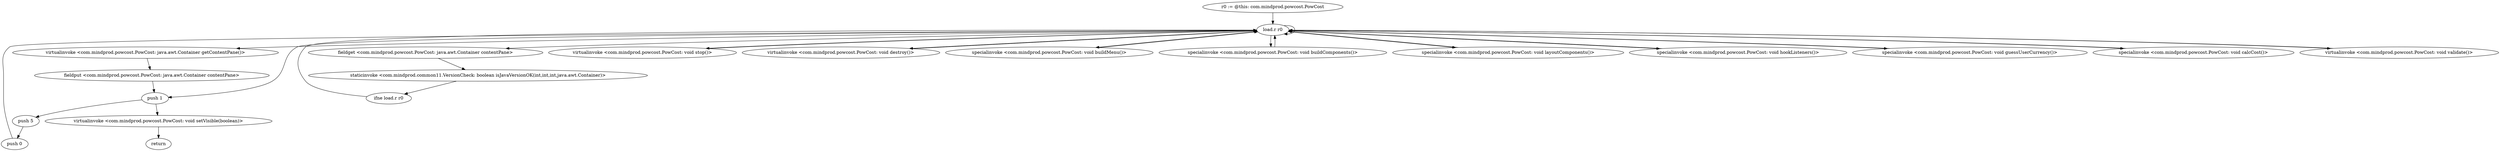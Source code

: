 digraph "" {
    "r0 := @this: com.mindprod.powcost.PowCost"
    "load.r r0"
    "r0 := @this: com.mindprod.powcost.PowCost"->"load.r r0";
    "load.r r0"->"load.r r0";
    "virtualinvoke <com.mindprod.powcost.PowCost: java.awt.Container getContentPane()>"
    "load.r r0"->"virtualinvoke <com.mindprod.powcost.PowCost: java.awt.Container getContentPane()>";
    "fieldput <com.mindprod.powcost.PowCost: java.awt.Container contentPane>"
    "virtualinvoke <com.mindprod.powcost.PowCost: java.awt.Container getContentPane()>"->"fieldput <com.mindprod.powcost.PowCost: java.awt.Container contentPane>";
    "push 1"
    "fieldput <com.mindprod.powcost.PowCost: java.awt.Container contentPane>"->"push 1";
    "push 5"
    "push 1"->"push 5";
    "push 0"
    "push 5"->"push 0";
    "push 0"->"load.r r0";
    "fieldget <com.mindprod.powcost.PowCost: java.awt.Container contentPane>"
    "load.r r0"->"fieldget <com.mindprod.powcost.PowCost: java.awt.Container contentPane>";
    "staticinvoke <com.mindprod.common11.VersionCheck: boolean isJavaVersionOK(int,int,int,java.awt.Container)>"
    "fieldget <com.mindprod.powcost.PowCost: java.awt.Container contentPane>"->"staticinvoke <com.mindprod.common11.VersionCheck: boolean isJavaVersionOK(int,int,int,java.awt.Container)>";
    "ifne load.r r0"
    "staticinvoke <com.mindprod.common11.VersionCheck: boolean isJavaVersionOK(int,int,int,java.awt.Container)>"->"ifne load.r r0";
    "ifne load.r r0"->"load.r r0";
    "virtualinvoke <com.mindprod.powcost.PowCost: void stop()>"
    "load.r r0"->"virtualinvoke <com.mindprod.powcost.PowCost: void stop()>";
    "virtualinvoke <com.mindprod.powcost.PowCost: void stop()>"->"load.r r0";
    "virtualinvoke <com.mindprod.powcost.PowCost: void destroy()>"
    "load.r r0"->"virtualinvoke <com.mindprod.powcost.PowCost: void destroy()>";
    "virtualinvoke <com.mindprod.powcost.PowCost: void destroy()>"->"load.r r0";
    "specialinvoke <com.mindprod.powcost.PowCost: void buildMenu()>"
    "load.r r0"->"specialinvoke <com.mindprod.powcost.PowCost: void buildMenu()>";
    "specialinvoke <com.mindprod.powcost.PowCost: void buildMenu()>"->"load.r r0";
    "specialinvoke <com.mindprod.powcost.PowCost: void buildComponents()>"
    "load.r r0"->"specialinvoke <com.mindprod.powcost.PowCost: void buildComponents()>";
    "specialinvoke <com.mindprod.powcost.PowCost: void buildComponents()>"->"load.r r0";
    "specialinvoke <com.mindprod.powcost.PowCost: void layoutComponents()>"
    "load.r r0"->"specialinvoke <com.mindprod.powcost.PowCost: void layoutComponents()>";
    "specialinvoke <com.mindprod.powcost.PowCost: void layoutComponents()>"->"load.r r0";
    "specialinvoke <com.mindprod.powcost.PowCost: void hookListeners()>"
    "load.r r0"->"specialinvoke <com.mindprod.powcost.PowCost: void hookListeners()>";
    "specialinvoke <com.mindprod.powcost.PowCost: void hookListeners()>"->"load.r r0";
    "specialinvoke <com.mindprod.powcost.PowCost: void guessUserCurrency()>"
    "load.r r0"->"specialinvoke <com.mindprod.powcost.PowCost: void guessUserCurrency()>";
    "specialinvoke <com.mindprod.powcost.PowCost: void guessUserCurrency()>"->"load.r r0";
    "specialinvoke <com.mindprod.powcost.PowCost: void calcCost()>"
    "load.r r0"->"specialinvoke <com.mindprod.powcost.PowCost: void calcCost()>";
    "specialinvoke <com.mindprod.powcost.PowCost: void calcCost()>"->"load.r r0";
    "virtualinvoke <com.mindprod.powcost.PowCost: void validate()>"
    "load.r r0"->"virtualinvoke <com.mindprod.powcost.PowCost: void validate()>";
    "virtualinvoke <com.mindprod.powcost.PowCost: void validate()>"->"load.r r0";
    "load.r r0"->"push 1";
    "virtualinvoke <com.mindprod.powcost.PowCost: void setVisible(boolean)>"
    "push 1"->"virtualinvoke <com.mindprod.powcost.PowCost: void setVisible(boolean)>";
    "return"
    "virtualinvoke <com.mindprod.powcost.PowCost: void setVisible(boolean)>"->"return";
}
